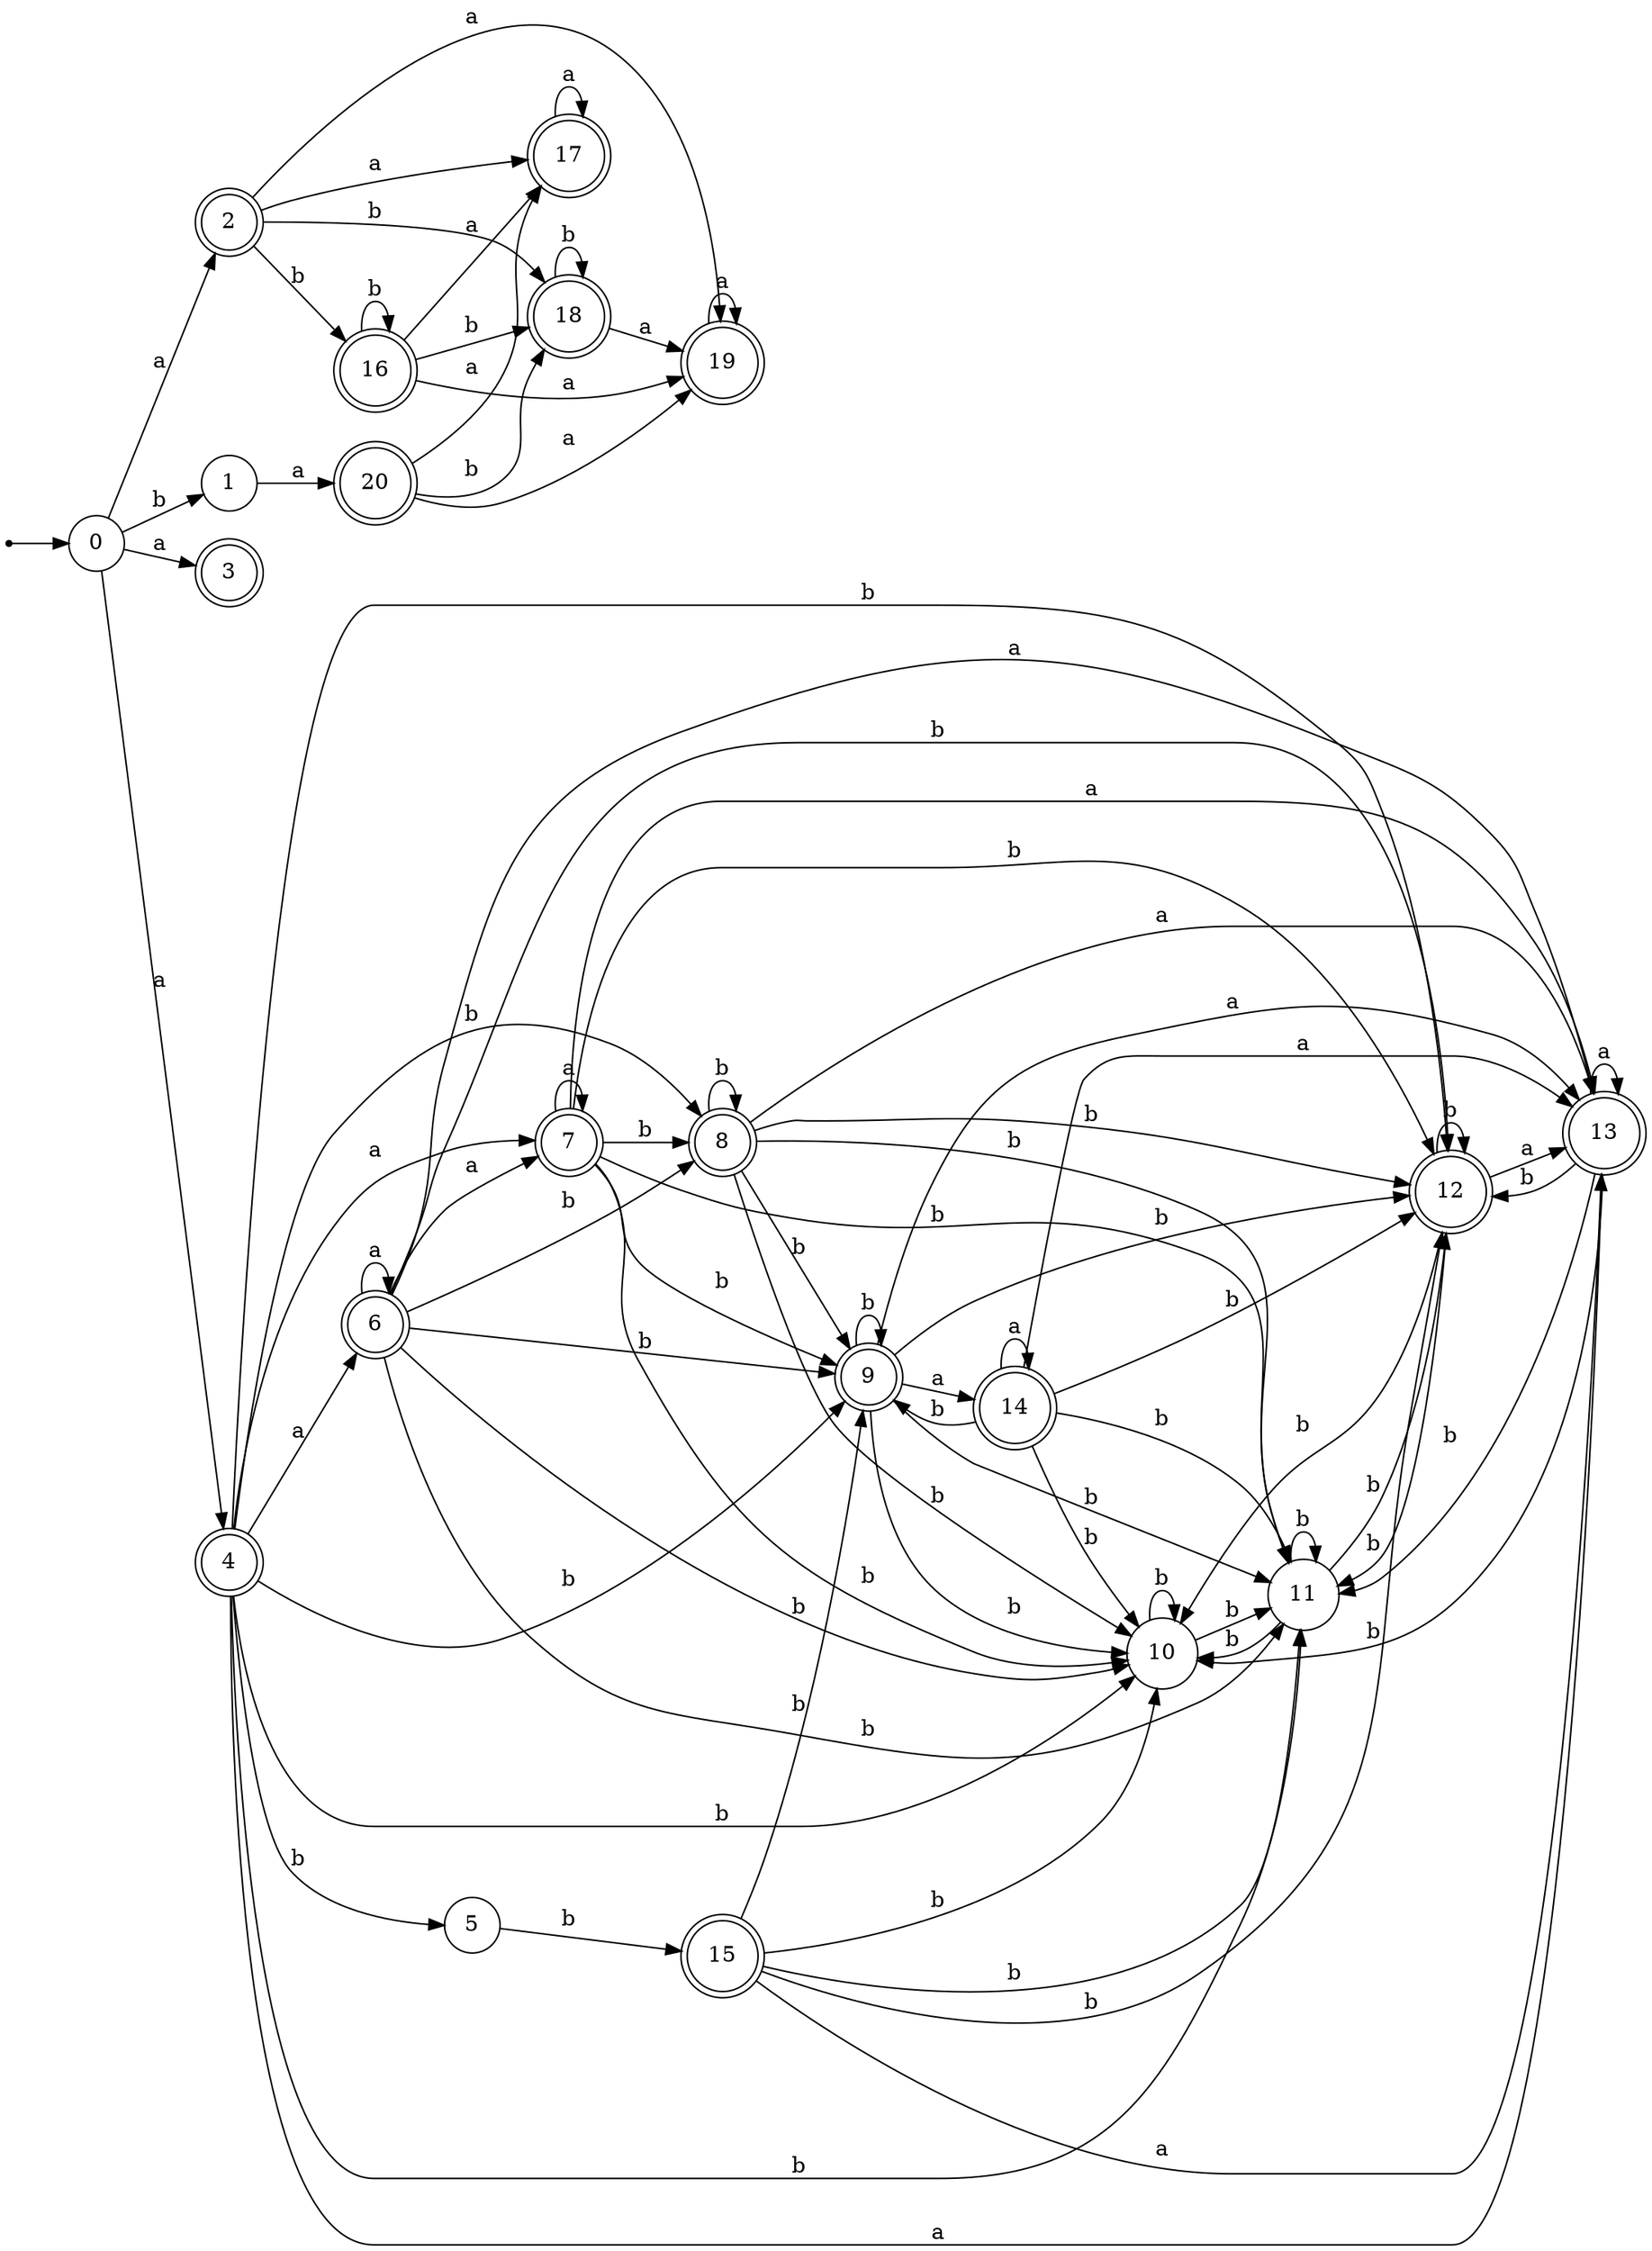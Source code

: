 digraph finite_state_machine {
rankdir=LR;
size="20,20";
node [shape = point]; "dummy0"
node [shape = circle]; "0";
"dummy0" -> "0";
node [shape = circle]; "1";
node [shape = doublecircle]; "2";node [shape = doublecircle]; "3";node [shape = doublecircle]; "4";node [shape = circle]; "5";
node [shape = doublecircle]; "6";node [shape = doublecircle]; "7";node [shape = doublecircle]; "8";node [shape = doublecircle]; "9";node [shape = circle]; "10";
node [shape = circle]; "11";
node [shape = doublecircle]; "12";node [shape = doublecircle]; "13";node [shape = doublecircle]; "14";node [shape = doublecircle]; "15";node [shape = doublecircle]; "16";node [shape = doublecircle]; "17";node [shape = doublecircle]; "18";node [shape = doublecircle]; "19";node [shape = doublecircle]; "20";"0" -> "1" [label = "b"];
 "0" -> "2" [label = "a"];
 "0" -> "3" [label = "a"];
 "0" -> "4" [label = "a"];
 "4" -> "5" [label = "b"];
 "4" -> "8" [label = "b"];
 "4" -> "9" [label = "b"];
 "4" -> "10" [label = "b"];
 "4" -> "11" [label = "b"];
 "4" -> "12" [label = "b"];
 "4" -> "13" [label = "a"];
 "4" -> "6" [label = "a"];
 "4" -> "7" [label = "a"];
 "13" -> "13" [label = "a"];
 "13" -> "10" [label = "b"];
 "13" -> "11" [label = "b"];
 "13" -> "12" [label = "b"];
 "12" -> "10" [label = "b"];
 "12" -> "11" [label = "b"];
 "12" -> "12" [label = "b"];
 "12" -> "13" [label = "a"];
 "11" -> "10" [label = "b"];
 "11" -> "11" [label = "b"];
 "11" -> "12" [label = "b"];
 "10" -> "10" [label = "b"];
 "10" -> "11" [label = "b"];
 "9" -> "9" [label = "b"];
 "9" -> "10" [label = "b"];
 "9" -> "11" [label = "b"];
 "9" -> "12" [label = "b"];
 "9" -> "13" [label = "a"];
 "9" -> "14" [label = "a"];
 "14" -> "13" [label = "a"];
 "14" -> "14" [label = "a"];
 "14" -> "9" [label = "b"];
 "14" -> "10" [label = "b"];
 "14" -> "11" [label = "b"];
 "14" -> "12" [label = "b"];
 "8" -> "8" [label = "b"];
 "8" -> "9" [label = "b"];
 "8" -> "10" [label = "b"];
 "8" -> "11" [label = "b"];
 "8" -> "12" [label = "b"];
 "8" -> "13" [label = "a"];
 "7" -> "13" [label = "a"];
 "7" -> "7" [label = "a"];
 "7" -> "8" [label = "b"];
 "7" -> "9" [label = "b"];
 "7" -> "10" [label = "b"];
 "7" -> "11" [label = "b"];
 "7" -> "12" [label = "b"];
 "6" -> "13" [label = "a"];
 "6" -> "6" [label = "a"];
 "6" -> "7" [label = "a"];
 "6" -> "8" [label = "b"];
 "6" -> "9" [label = "b"];
 "6" -> "10" [label = "b"];
 "6" -> "11" [label = "b"];
 "6" -> "12" [label = "b"];
 "5" -> "15" [label = "b"];
 "15" -> "9" [label = "b"];
 "15" -> "10" [label = "b"];
 "15" -> "11" [label = "b"];
 "15" -> "12" [label = "b"];
 "15" -> "13" [label = "a"];
 "2" -> "16" [label = "b"];
 "2" -> "18" [label = "b"];
 "2" -> "17" [label = "a"];
 "2" -> "19" [label = "a"];
 "19" -> "19" [label = "a"];
 "18" -> "18" [label = "b"];
 "18" -> "19" [label = "a"];
 "17" -> "17" [label = "a"];
 "16" -> "16" [label = "b"];
 "16" -> "18" [label = "b"];
 "16" -> "17" [label = "a"];
 "16" -> "19" [label = "a"];
 "1" -> "20" [label = "a"];
 "20" -> "17" [label = "a"];
 "20" -> "19" [label = "a"];
 "20" -> "18" [label = "b"];
 }
